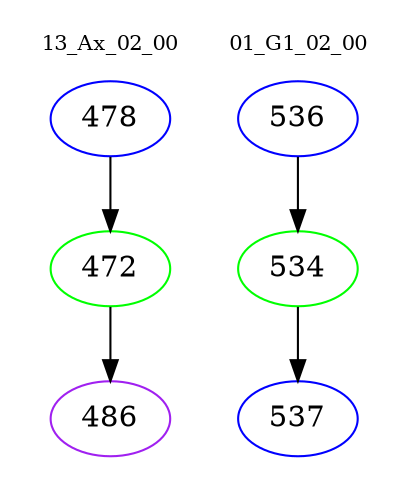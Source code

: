 digraph{
subgraph cluster_0 {
color = white
label = "13_Ax_02_00";
fontsize=10;
T0_478 [label="478", color="blue"]
T0_478 -> T0_472 [color="black"]
T0_472 [label="472", color="green"]
T0_472 -> T0_486 [color="black"]
T0_486 [label="486", color="purple"]
}
subgraph cluster_1 {
color = white
label = "01_G1_02_00";
fontsize=10;
T1_536 [label="536", color="blue"]
T1_536 -> T1_534 [color="black"]
T1_534 [label="534", color="green"]
T1_534 -> T1_537 [color="black"]
T1_537 [label="537", color="blue"]
}
}
